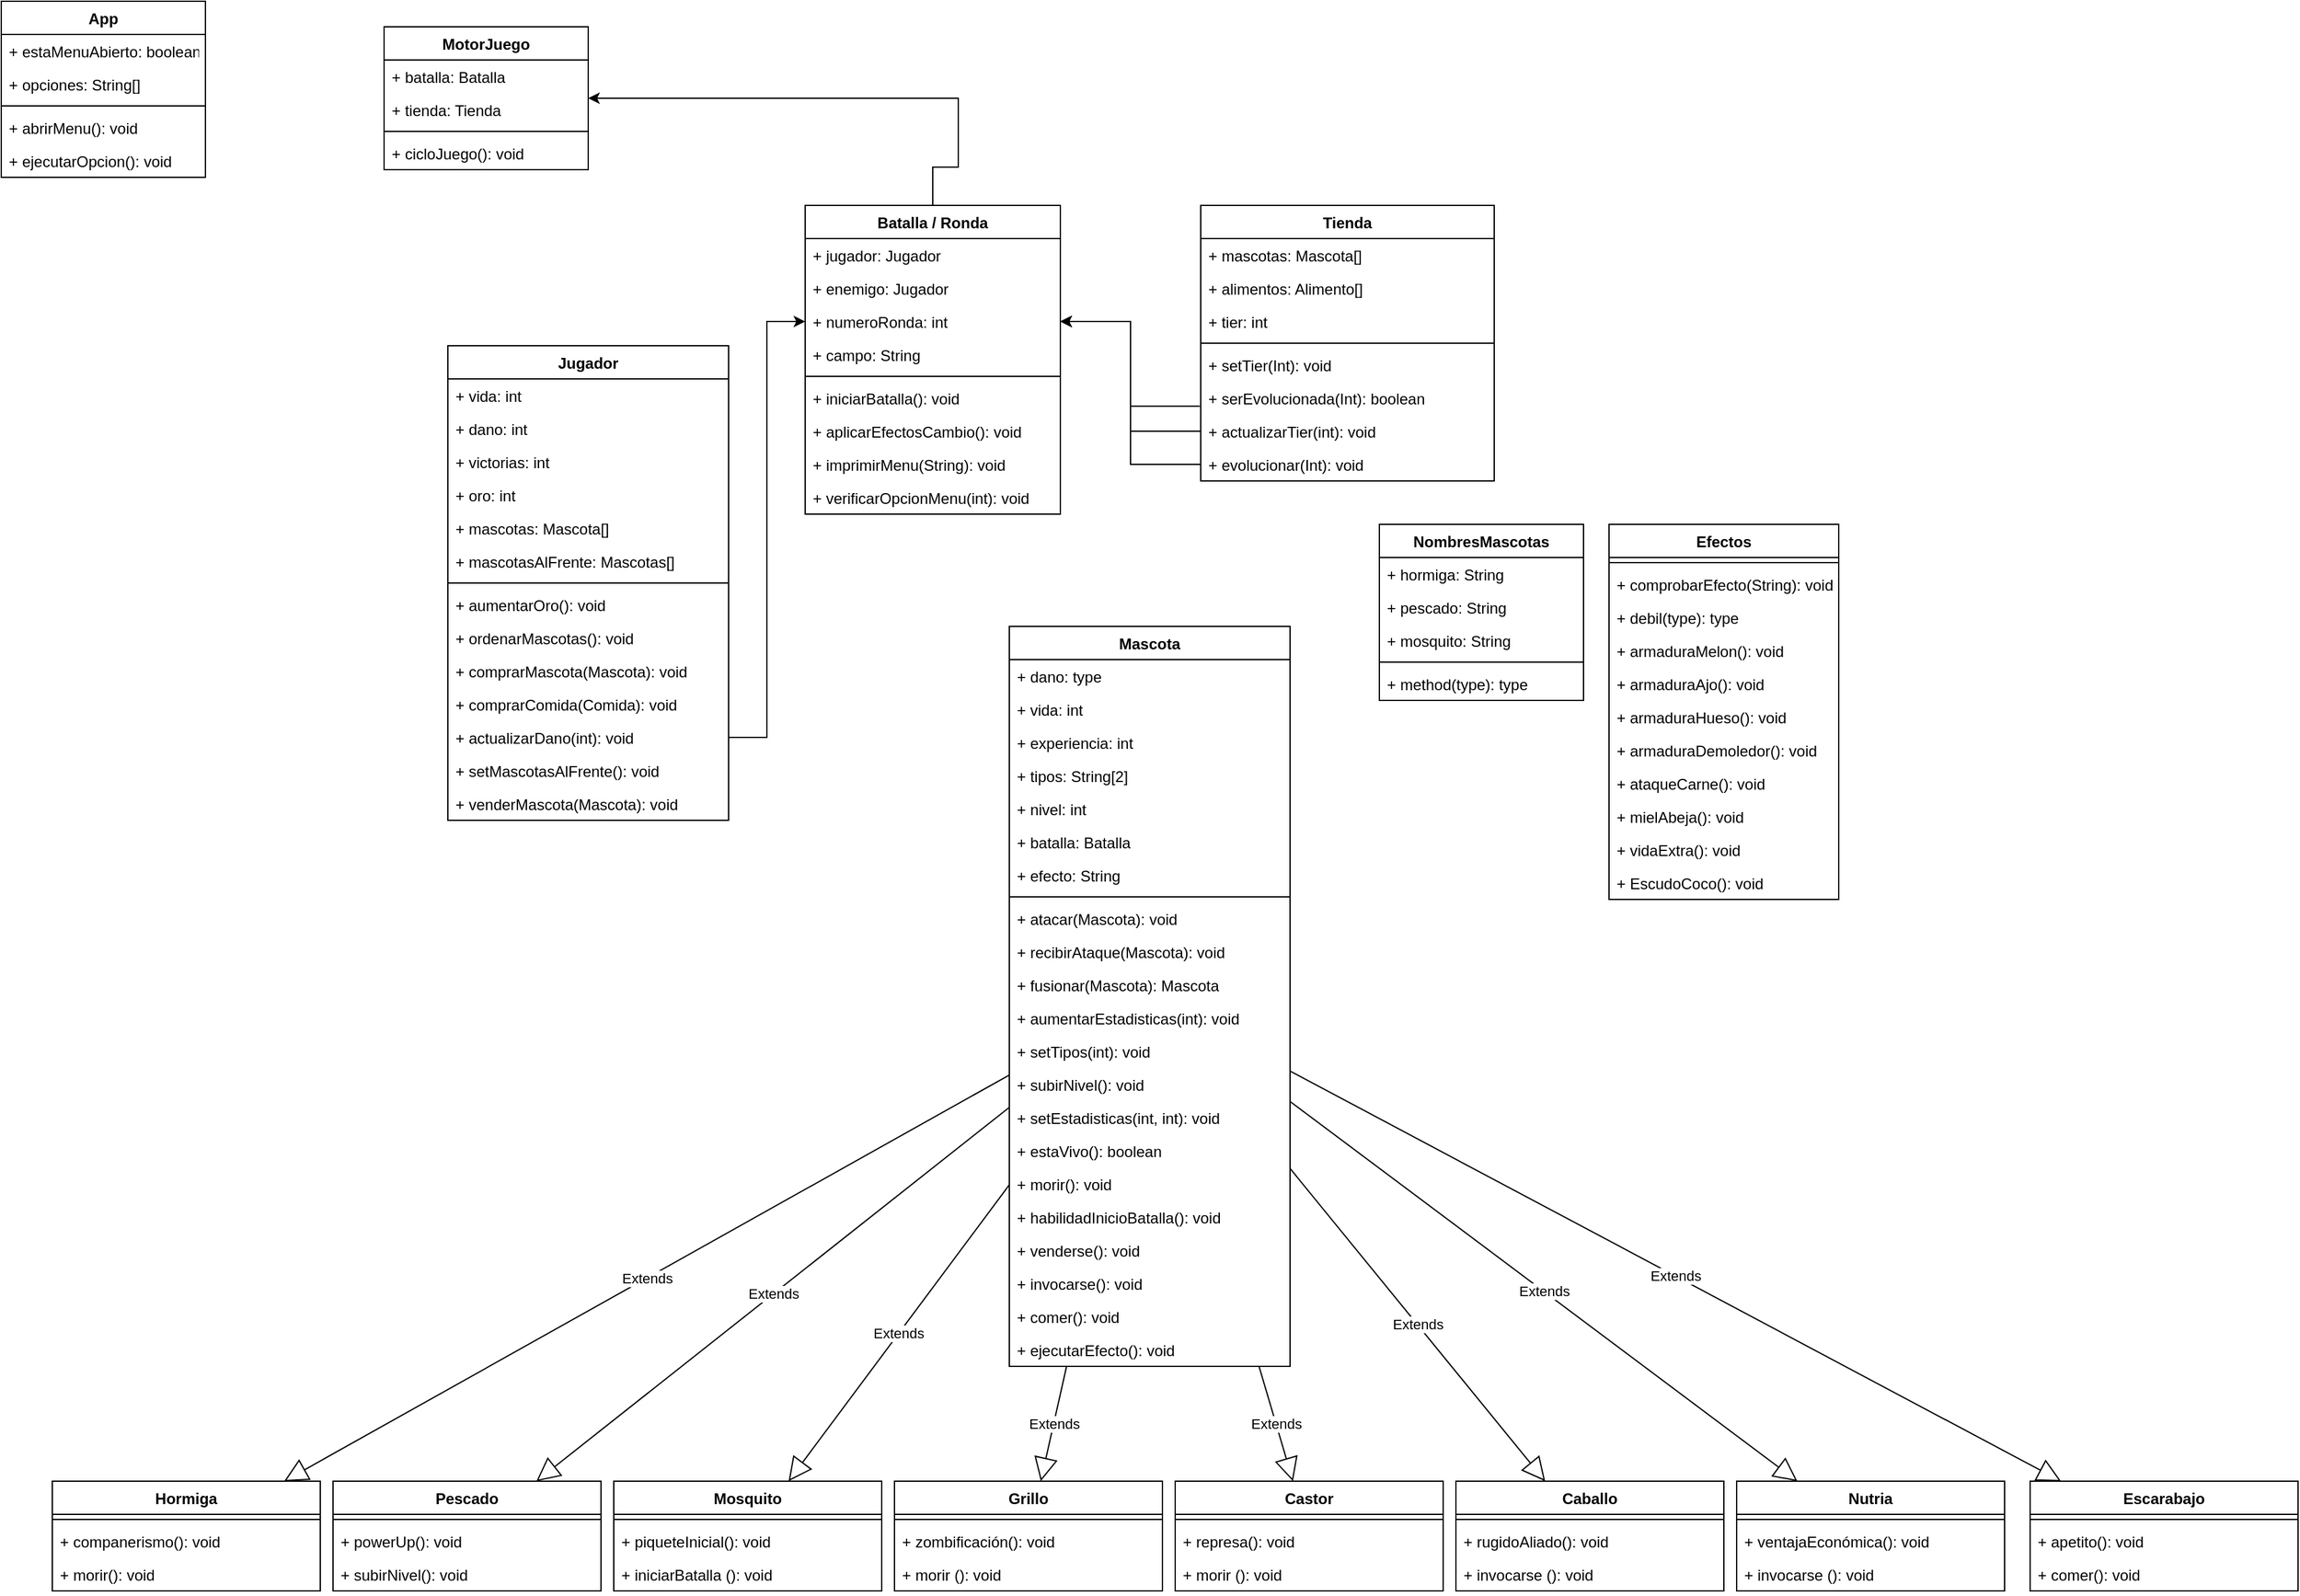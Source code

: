<mxfile version="17.1.3" type="github">
  <diagram id="C5RBs43oDa-KdzZeNtuy" name="Page-1">
    <mxGraphModel dx="3049" dy="492" grid="1" gridSize="10" guides="1" tooltips="1" connect="1" arrows="1" fold="1" page="1" pageScale="1" pageWidth="1920" pageHeight="1200" math="0" shadow="0">
      <root>
        <mxCell id="WIyWlLk6GJQsqaUBKTNV-0" />
        <mxCell id="WIyWlLk6GJQsqaUBKTNV-1" parent="WIyWlLk6GJQsqaUBKTNV-0" />
        <mxCell id="pq3uCnV7sZLoLfZmwopg-0" value="Jugador" style="swimlane;fontStyle=1;align=center;verticalAlign=top;childLayout=stackLayout;horizontal=1;startSize=26;horizontalStack=0;resizeParent=1;resizeParentMax=0;resizeLast=0;collapsible=1;marginBottom=0;" parent="WIyWlLk6GJQsqaUBKTNV-1" vertex="1">
          <mxGeometry x="90" y="280" width="220" height="372" as="geometry" />
        </mxCell>
        <mxCell id="pq3uCnV7sZLoLfZmwopg-1" value="+ vida: int" style="text;strokeColor=none;fillColor=none;align=left;verticalAlign=top;spacingLeft=4;spacingRight=4;overflow=hidden;rotatable=0;points=[[0,0.5],[1,0.5]];portConstraint=eastwest;" parent="pq3uCnV7sZLoLfZmwopg-0" vertex="1">
          <mxGeometry y="26" width="220" height="26" as="geometry" />
        </mxCell>
        <mxCell id="981YY-cXMj3Zpxj6PDpw-12" value="+ dano: int" style="text;strokeColor=none;fillColor=none;align=left;verticalAlign=top;spacingLeft=4;spacingRight=4;overflow=hidden;rotatable=0;points=[[0,0.5],[1,0.5]];portConstraint=eastwest;" parent="pq3uCnV7sZLoLfZmwopg-0" vertex="1">
          <mxGeometry y="52" width="220" height="26" as="geometry" />
        </mxCell>
        <mxCell id="981YY-cXMj3Zpxj6PDpw-22" value="+ victorias: int" style="text;strokeColor=none;fillColor=none;align=left;verticalAlign=top;spacingLeft=4;spacingRight=4;overflow=hidden;rotatable=0;points=[[0,0.5],[1,0.5]];portConstraint=eastwest;" parent="pq3uCnV7sZLoLfZmwopg-0" vertex="1">
          <mxGeometry y="78" width="220" height="26" as="geometry" />
        </mxCell>
        <mxCell id="981YY-cXMj3Zpxj6PDpw-36" value="+ oro: int" style="text;strokeColor=none;fillColor=none;align=left;verticalAlign=top;spacingLeft=4;spacingRight=4;overflow=hidden;rotatable=0;points=[[0,0.5],[1,0.5]];portConstraint=eastwest;" parent="pq3uCnV7sZLoLfZmwopg-0" vertex="1">
          <mxGeometry y="104" width="220" height="26" as="geometry" />
        </mxCell>
        <mxCell id="pq3uCnV7sZLoLfZmwopg-22" value="+ mascotas: Mascota[]" style="text;strokeColor=none;fillColor=none;align=left;verticalAlign=top;spacingLeft=4;spacingRight=4;overflow=hidden;rotatable=0;points=[[0,0.5],[1,0.5]];portConstraint=eastwest;" parent="pq3uCnV7sZLoLfZmwopg-0" vertex="1">
          <mxGeometry y="130" width="220" height="26" as="geometry" />
        </mxCell>
        <mxCell id="981YY-cXMj3Zpxj6PDpw-34" value="+ mascotasAlFrente: Mascotas[]" style="text;strokeColor=none;fillColor=none;align=left;verticalAlign=top;spacingLeft=4;spacingRight=4;overflow=hidden;rotatable=0;points=[[0,0.5],[1,0.5]];portConstraint=eastwest;" parent="pq3uCnV7sZLoLfZmwopg-0" vertex="1">
          <mxGeometry y="156" width="220" height="26" as="geometry" />
        </mxCell>
        <mxCell id="pq3uCnV7sZLoLfZmwopg-2" value="" style="line;strokeWidth=1;fillColor=none;align=left;verticalAlign=middle;spacingTop=-1;spacingLeft=3;spacingRight=3;rotatable=0;labelPosition=right;points=[];portConstraint=eastwest;" parent="pq3uCnV7sZLoLfZmwopg-0" vertex="1">
          <mxGeometry y="182" width="220" height="8" as="geometry" />
        </mxCell>
        <mxCell id="981YY-cXMj3Zpxj6PDpw-35" value="+ aumentarOro(): void" style="text;strokeColor=none;fillColor=none;align=left;verticalAlign=top;spacingLeft=4;spacingRight=4;overflow=hidden;rotatable=0;points=[[0,0.5],[1,0.5]];portConstraint=eastwest;" parent="pq3uCnV7sZLoLfZmwopg-0" vertex="1">
          <mxGeometry y="190" width="220" height="26" as="geometry" />
        </mxCell>
        <mxCell id="pq3uCnV7sZLoLfZmwopg-23" value="+ ordenarMascotas(): void" style="text;strokeColor=none;fillColor=none;align=left;verticalAlign=top;spacingLeft=4;spacingRight=4;overflow=hidden;rotatable=0;points=[[0,0.5],[1,0.5]];portConstraint=eastwest;" parent="pq3uCnV7sZLoLfZmwopg-0" vertex="1">
          <mxGeometry y="216" width="220" height="26" as="geometry" />
        </mxCell>
        <mxCell id="pq3uCnV7sZLoLfZmwopg-46" value="+ comprarMascota(Mascota): void" style="text;strokeColor=none;fillColor=none;align=left;verticalAlign=top;spacingLeft=4;spacingRight=4;overflow=hidden;rotatable=0;points=[[0,0.5],[1,0.5]];portConstraint=eastwest;" parent="pq3uCnV7sZLoLfZmwopg-0" vertex="1">
          <mxGeometry y="242" width="220" height="26" as="geometry" />
        </mxCell>
        <mxCell id="pq3uCnV7sZLoLfZmwopg-49" value="+ comprarComida(Comida): void" style="text;strokeColor=none;fillColor=none;align=left;verticalAlign=top;spacingLeft=4;spacingRight=4;overflow=hidden;rotatable=0;points=[[0,0.5],[1,0.5]];portConstraint=eastwest;" parent="pq3uCnV7sZLoLfZmwopg-0" vertex="1">
          <mxGeometry y="268" width="220" height="26" as="geometry" />
        </mxCell>
        <mxCell id="981YY-cXMj3Zpxj6PDpw-15" value="+ actualizarDano(int): void" style="text;strokeColor=none;fillColor=none;align=left;verticalAlign=top;spacingLeft=4;spacingRight=4;overflow=hidden;rotatable=0;points=[[0,0.5],[1,0.5]];portConstraint=eastwest;" parent="pq3uCnV7sZLoLfZmwopg-0" vertex="1">
          <mxGeometry y="294" width="220" height="26" as="geometry" />
        </mxCell>
        <mxCell id="981YY-cXMj3Zpxj6PDpw-23" value="+ setMascotasAlFrente(): void" style="text;strokeColor=none;fillColor=none;align=left;verticalAlign=top;spacingLeft=4;spacingRight=4;overflow=hidden;rotatable=0;points=[[0,0.5],[1,0.5]];portConstraint=eastwest;" parent="pq3uCnV7sZLoLfZmwopg-0" vertex="1">
          <mxGeometry y="320" width="220" height="26" as="geometry" />
        </mxCell>
        <mxCell id="981YY-cXMj3Zpxj6PDpw-39" value="+ venderMascota(Mascota): void" style="text;strokeColor=none;fillColor=none;align=left;verticalAlign=top;spacingLeft=4;spacingRight=4;overflow=hidden;rotatable=0;points=[[0,0.5],[1,0.5]];portConstraint=eastwest;" parent="pq3uCnV7sZLoLfZmwopg-0" vertex="1">
          <mxGeometry y="346" width="220" height="26" as="geometry" />
        </mxCell>
        <mxCell id="981YY-cXMj3Zpxj6PDpw-31" style="edgeStyle=orthogonalEdgeStyle;rounded=0;orthogonalLoop=1;jettySize=auto;html=1;exitX=0.5;exitY=0;exitDx=0;exitDy=0;" parent="WIyWlLk6GJQsqaUBKTNV-1" source="pq3uCnV7sZLoLfZmwopg-8" target="pq3uCnV7sZLoLfZmwopg-25" edge="1">
          <mxGeometry relative="1" as="geometry">
            <Array as="points">
              <mxPoint x="470" y="140" />
              <mxPoint x="490" y="140" />
            </Array>
          </mxGeometry>
        </mxCell>
        <mxCell id="pq3uCnV7sZLoLfZmwopg-8" value="Batalla / Ronda" style="swimlane;fontStyle=1;align=center;verticalAlign=top;childLayout=stackLayout;horizontal=1;startSize=26;horizontalStack=0;resizeParent=1;resizeParentMax=0;resizeLast=0;collapsible=1;marginBottom=0;" parent="WIyWlLk6GJQsqaUBKTNV-1" vertex="1">
          <mxGeometry x="370" y="170" width="200" height="242" as="geometry" />
        </mxCell>
        <mxCell id="pq3uCnV7sZLoLfZmwopg-9" value="+ jugador: Jugador" style="text;strokeColor=none;fillColor=none;align=left;verticalAlign=top;spacingLeft=4;spacingRight=4;overflow=hidden;rotatable=0;points=[[0,0.5],[1,0.5]];portConstraint=eastwest;" parent="pq3uCnV7sZLoLfZmwopg-8" vertex="1">
          <mxGeometry y="26" width="200" height="26" as="geometry" />
        </mxCell>
        <mxCell id="pq3uCnV7sZLoLfZmwopg-24" value="+ enemigo: Jugador" style="text;strokeColor=none;fillColor=none;align=left;verticalAlign=top;spacingLeft=4;spacingRight=4;overflow=hidden;rotatable=0;points=[[0,0.5],[1,0.5]];portConstraint=eastwest;" parent="pq3uCnV7sZLoLfZmwopg-8" vertex="1">
          <mxGeometry y="52" width="200" height="26" as="geometry" />
        </mxCell>
        <mxCell id="pq3uCnV7sZLoLfZmwopg-30" value="+ numeroRonda: int" style="text;strokeColor=none;fillColor=none;align=left;verticalAlign=top;spacingLeft=4;spacingRight=4;overflow=hidden;rotatable=0;points=[[0,0.5],[1,0.5]];portConstraint=eastwest;" parent="pq3uCnV7sZLoLfZmwopg-8" vertex="1">
          <mxGeometry y="78" width="200" height="26" as="geometry" />
        </mxCell>
        <mxCell id="_99zshJV7u_iukDwZc4_-1" value="+ campo: String" style="text;strokeColor=none;fillColor=none;align=left;verticalAlign=top;spacingLeft=4;spacingRight=4;overflow=hidden;rotatable=0;points=[[0,0.5],[1,0.5]];portConstraint=eastwest;" parent="pq3uCnV7sZLoLfZmwopg-8" vertex="1">
          <mxGeometry y="104" width="200" height="26" as="geometry" />
        </mxCell>
        <mxCell id="pq3uCnV7sZLoLfZmwopg-10" value="" style="line;strokeWidth=1;fillColor=none;align=left;verticalAlign=middle;spacingTop=-1;spacingLeft=3;spacingRight=3;rotatable=0;labelPosition=right;points=[];portConstraint=eastwest;" parent="pq3uCnV7sZLoLfZmwopg-8" vertex="1">
          <mxGeometry y="130" width="200" height="8" as="geometry" />
        </mxCell>
        <mxCell id="pq3uCnV7sZLoLfZmwopg-11" value="+ iniciarBatalla(): void" style="text;strokeColor=none;fillColor=none;align=left;verticalAlign=top;spacingLeft=4;spacingRight=4;overflow=hidden;rotatable=0;points=[[0,0.5],[1,0.5]];portConstraint=eastwest;" parent="pq3uCnV7sZLoLfZmwopg-8" vertex="1">
          <mxGeometry y="138" width="200" height="26" as="geometry" />
        </mxCell>
        <mxCell id="981YY-cXMj3Zpxj6PDpw-0" value="+ aplicarEfectosCambio(): void" style="text;strokeColor=none;fillColor=none;align=left;verticalAlign=top;spacingLeft=4;spacingRight=4;overflow=hidden;rotatable=0;points=[[0,0.5],[1,0.5]];portConstraint=eastwest;" parent="pq3uCnV7sZLoLfZmwopg-8" vertex="1">
          <mxGeometry y="164" width="200" height="26" as="geometry" />
        </mxCell>
        <mxCell id="_99zshJV7u_iukDwZc4_-3" value="+ imprimirMenu(String): void" style="text;strokeColor=none;fillColor=none;align=left;verticalAlign=top;spacingLeft=4;spacingRight=4;overflow=hidden;rotatable=0;points=[[0,0.5],[1,0.5]];portConstraint=eastwest;" parent="pq3uCnV7sZLoLfZmwopg-8" vertex="1">
          <mxGeometry y="190" width="200" height="26" as="geometry" />
        </mxCell>
        <mxCell id="_99zshJV7u_iukDwZc4_-11" value="+ verificarOpcionMenu(int): void" style="text;strokeColor=none;fillColor=none;align=left;verticalAlign=top;spacingLeft=4;spacingRight=4;overflow=hidden;rotatable=0;points=[[0,0.5],[1,0.5]];portConstraint=eastwest;" parent="pq3uCnV7sZLoLfZmwopg-8" vertex="1">
          <mxGeometry y="216" width="200" height="26" as="geometry" />
        </mxCell>
        <mxCell id="pq3uCnV7sZLoLfZmwopg-25" value="MotorJuego" style="swimlane;fontStyle=1;align=center;verticalAlign=top;childLayout=stackLayout;horizontal=1;startSize=26;horizontalStack=0;resizeParent=1;resizeParentMax=0;resizeLast=0;collapsible=1;marginBottom=0;" parent="WIyWlLk6GJQsqaUBKTNV-1" vertex="1">
          <mxGeometry x="40" y="30" width="160" height="112" as="geometry" />
        </mxCell>
        <mxCell id="pq3uCnV7sZLoLfZmwopg-26" value="+ batalla: Batalla" style="text;strokeColor=none;fillColor=none;align=left;verticalAlign=top;spacingLeft=4;spacingRight=4;overflow=hidden;rotatable=0;points=[[0,0.5],[1,0.5]];portConstraint=eastwest;" parent="pq3uCnV7sZLoLfZmwopg-25" vertex="1">
          <mxGeometry y="26" width="160" height="26" as="geometry" />
        </mxCell>
        <mxCell id="981YY-cXMj3Zpxj6PDpw-8" value="+ tienda: Tienda" style="text;strokeColor=none;fillColor=none;align=left;verticalAlign=top;spacingLeft=4;spacingRight=4;overflow=hidden;rotatable=0;points=[[0,0.5],[1,0.5]];portConstraint=eastwest;" parent="pq3uCnV7sZLoLfZmwopg-25" vertex="1">
          <mxGeometry y="52" width="160" height="26" as="geometry" />
        </mxCell>
        <mxCell id="pq3uCnV7sZLoLfZmwopg-27" value="" style="line;strokeWidth=1;fillColor=none;align=left;verticalAlign=middle;spacingTop=-1;spacingLeft=3;spacingRight=3;rotatable=0;labelPosition=right;points=[];portConstraint=eastwest;" parent="pq3uCnV7sZLoLfZmwopg-25" vertex="1">
          <mxGeometry y="78" width="160" height="8" as="geometry" />
        </mxCell>
        <mxCell id="pq3uCnV7sZLoLfZmwopg-28" value="+ cicloJuego(): void" style="text;strokeColor=none;fillColor=none;align=left;verticalAlign=top;spacingLeft=4;spacingRight=4;overflow=hidden;rotatable=0;points=[[0,0.5],[1,0.5]];portConstraint=eastwest;" parent="pq3uCnV7sZLoLfZmwopg-25" vertex="1">
          <mxGeometry y="86" width="160" height="26" as="geometry" />
        </mxCell>
        <mxCell id="pq3uCnV7sZLoLfZmwopg-36" value="Mascota" style="swimlane;fontStyle=1;align=center;verticalAlign=top;childLayout=stackLayout;horizontal=1;startSize=26;horizontalStack=0;resizeParent=1;resizeParentMax=0;resizeLast=0;collapsible=1;marginBottom=0;" parent="WIyWlLk6GJQsqaUBKTNV-1" vertex="1">
          <mxGeometry x="530" y="500" width="220" height="580" as="geometry" />
        </mxCell>
        <mxCell id="pq3uCnV7sZLoLfZmwopg-37" value="+ dano: type" style="text;strokeColor=none;fillColor=none;align=left;verticalAlign=top;spacingLeft=4;spacingRight=4;overflow=hidden;rotatable=0;points=[[0,0.5],[1,0.5]];portConstraint=eastwest;" parent="pq3uCnV7sZLoLfZmwopg-36" vertex="1">
          <mxGeometry y="26" width="220" height="26" as="geometry" />
        </mxCell>
        <mxCell id="981YY-cXMj3Zpxj6PDpw-40" value="+ vida: int" style="text;strokeColor=none;fillColor=none;align=left;verticalAlign=top;spacingLeft=4;spacingRight=4;overflow=hidden;rotatable=0;points=[[0,0.5],[1,0.5]];portConstraint=eastwest;" parent="pq3uCnV7sZLoLfZmwopg-36" vertex="1">
          <mxGeometry y="52" width="220" height="26" as="geometry" />
        </mxCell>
        <mxCell id="981YY-cXMj3Zpxj6PDpw-41" value="+ experiencia: int" style="text;strokeColor=none;fillColor=none;align=left;verticalAlign=top;spacingLeft=4;spacingRight=4;overflow=hidden;rotatable=0;points=[[0,0.5],[1,0.5]];portConstraint=eastwest;" parent="pq3uCnV7sZLoLfZmwopg-36" vertex="1">
          <mxGeometry y="78" width="220" height="26" as="geometry" />
        </mxCell>
        <mxCell id="981YY-cXMj3Zpxj6PDpw-44" value="+ tipos: String[2]" style="text;strokeColor=none;fillColor=none;align=left;verticalAlign=top;spacingLeft=4;spacingRight=4;overflow=hidden;rotatable=0;points=[[0,0.5],[1,0.5]];portConstraint=eastwest;" parent="pq3uCnV7sZLoLfZmwopg-36" vertex="1">
          <mxGeometry y="104" width="220" height="26" as="geometry" />
        </mxCell>
        <mxCell id="_99zshJV7u_iukDwZc4_-32" value="+ nivel: int" style="text;strokeColor=none;fillColor=none;align=left;verticalAlign=top;spacingLeft=4;spacingRight=4;overflow=hidden;rotatable=0;points=[[0,0.5],[1,0.5]];portConstraint=eastwest;" parent="pq3uCnV7sZLoLfZmwopg-36" vertex="1">
          <mxGeometry y="130" width="220" height="26" as="geometry" />
        </mxCell>
        <mxCell id="_99zshJV7u_iukDwZc4_-62" value="+ batalla: Batalla " style="text;strokeColor=none;fillColor=none;align=left;verticalAlign=top;spacingLeft=4;spacingRight=4;overflow=hidden;rotatable=0;points=[[0,0.5],[1,0.5]];portConstraint=eastwest;" parent="pq3uCnV7sZLoLfZmwopg-36" vertex="1">
          <mxGeometry y="156" width="220" height="26" as="geometry" />
        </mxCell>
        <mxCell id="rVuLdDGY3665hAWCYzbD-17" value="+ efecto: String " style="text;strokeColor=none;fillColor=none;align=left;verticalAlign=top;spacingLeft=4;spacingRight=4;overflow=hidden;rotatable=0;points=[[0,0.5],[1,0.5]];portConstraint=eastwest;" vertex="1" parent="pq3uCnV7sZLoLfZmwopg-36">
          <mxGeometry y="182" width="220" height="26" as="geometry" />
        </mxCell>
        <mxCell id="pq3uCnV7sZLoLfZmwopg-38" value="" style="line;strokeWidth=1;fillColor=none;align=left;verticalAlign=middle;spacingTop=-1;spacingLeft=3;spacingRight=3;rotatable=0;labelPosition=right;points=[];portConstraint=eastwest;" parent="pq3uCnV7sZLoLfZmwopg-36" vertex="1">
          <mxGeometry y="208" width="220" height="8" as="geometry" />
        </mxCell>
        <mxCell id="pq3uCnV7sZLoLfZmwopg-39" value="+ atacar(Mascota): void" style="text;strokeColor=none;fillColor=none;align=left;verticalAlign=top;spacingLeft=4;spacingRight=4;overflow=hidden;rotatable=0;points=[[0,0.5],[1,0.5]];portConstraint=eastwest;" parent="pq3uCnV7sZLoLfZmwopg-36" vertex="1">
          <mxGeometry y="216" width="220" height="26" as="geometry" />
        </mxCell>
        <mxCell id="pq3uCnV7sZLoLfZmwopg-44" value="+ recibirAtaque(Mascota): void" style="text;strokeColor=none;fillColor=none;align=left;verticalAlign=top;spacingLeft=4;spacingRight=4;overflow=hidden;rotatable=0;points=[[0,0.5],[1,0.5]];portConstraint=eastwest;" parent="pq3uCnV7sZLoLfZmwopg-36" vertex="1">
          <mxGeometry y="242" width="220" height="26" as="geometry" />
        </mxCell>
        <mxCell id="pq3uCnV7sZLoLfZmwopg-55" value="+ fusionar(Mascota): Mascota" style="text;strokeColor=none;fillColor=none;align=left;verticalAlign=top;spacingLeft=4;spacingRight=4;overflow=hidden;rotatable=0;points=[[0,0.5],[1,0.5]];portConstraint=eastwest;" parent="pq3uCnV7sZLoLfZmwopg-36" vertex="1">
          <mxGeometry y="268" width="220" height="26" as="geometry" />
        </mxCell>
        <mxCell id="981YY-cXMj3Zpxj6PDpw-46" value="+ aumentarEstadisticas(int): void" style="text;strokeColor=none;fillColor=none;align=left;verticalAlign=top;spacingLeft=4;spacingRight=4;overflow=hidden;rotatable=0;points=[[0,0.5],[1,0.5]];portConstraint=eastwest;" parent="pq3uCnV7sZLoLfZmwopg-36" vertex="1">
          <mxGeometry y="294" width="220" height="26" as="geometry" />
        </mxCell>
        <mxCell id="_99zshJV7u_iukDwZc4_-9" value="+ setTipos(int): void" style="text;strokeColor=none;fillColor=none;align=left;verticalAlign=top;spacingLeft=4;spacingRight=4;overflow=hidden;rotatable=0;points=[[0,0.5],[1,0.5]];portConstraint=eastwest;" parent="pq3uCnV7sZLoLfZmwopg-36" vertex="1">
          <mxGeometry y="320" width="220" height="26" as="geometry" />
        </mxCell>
        <mxCell id="_99zshJV7u_iukDwZc4_-33" value="+ subirNivel(): void" style="text;strokeColor=none;fillColor=none;align=left;verticalAlign=top;spacingLeft=4;spacingRight=4;overflow=hidden;rotatable=0;points=[[0,0.5],[1,0.5]];portConstraint=eastwest;" parent="pq3uCnV7sZLoLfZmwopg-36" vertex="1">
          <mxGeometry y="346" width="220" height="26" as="geometry" />
        </mxCell>
        <mxCell id="_99zshJV7u_iukDwZc4_-14" value="+ setEstadisticas(int, int): void" style="text;strokeColor=none;fillColor=none;align=left;verticalAlign=top;spacingLeft=4;spacingRight=4;overflow=hidden;rotatable=0;points=[[0,0.5],[1,0.5]];portConstraint=eastwest;" parent="pq3uCnV7sZLoLfZmwopg-36" vertex="1">
          <mxGeometry y="372" width="220" height="26" as="geometry" />
        </mxCell>
        <mxCell id="_99zshJV7u_iukDwZc4_-15" value="+ estaVivo(): boolean" style="text;strokeColor=none;fillColor=none;align=left;verticalAlign=top;spacingLeft=4;spacingRight=4;overflow=hidden;rotatable=0;points=[[0,0.5],[1,0.5]];portConstraint=eastwest;" parent="pq3uCnV7sZLoLfZmwopg-36" vertex="1">
          <mxGeometry y="398" width="220" height="26" as="geometry" />
        </mxCell>
        <mxCell id="_99zshJV7u_iukDwZc4_-53" value="+ morir(): void" style="text;strokeColor=none;fillColor=none;align=left;verticalAlign=top;spacingLeft=4;spacingRight=4;overflow=hidden;rotatable=0;points=[[0,0.5],[1,0.5]];portConstraint=eastwest;" parent="pq3uCnV7sZLoLfZmwopg-36" vertex="1">
          <mxGeometry y="424" width="220" height="26" as="geometry" />
        </mxCell>
        <mxCell id="_99zshJV7u_iukDwZc4_-55" value="+ habilidadInicioBatalla(): void" style="text;strokeColor=none;fillColor=none;align=left;verticalAlign=top;spacingLeft=4;spacingRight=4;overflow=hidden;rotatable=0;points=[[0,0.5],[1,0.5]];portConstraint=eastwest;" parent="pq3uCnV7sZLoLfZmwopg-36" vertex="1">
          <mxGeometry y="450" width="220" height="26" as="geometry" />
        </mxCell>
        <mxCell id="_99zshJV7u_iukDwZc4_-56" value="+ venderse(): void" style="text;strokeColor=none;fillColor=none;align=left;verticalAlign=top;spacingLeft=4;spacingRight=4;overflow=hidden;rotatable=0;points=[[0,0.5],[1,0.5]];portConstraint=eastwest;" parent="pq3uCnV7sZLoLfZmwopg-36" vertex="1">
          <mxGeometry y="476" width="220" height="26" as="geometry" />
        </mxCell>
        <mxCell id="rVuLdDGY3665hAWCYzbD-5" value="+ invocarse(): void" style="text;strokeColor=none;fillColor=none;align=left;verticalAlign=top;spacingLeft=4;spacingRight=4;overflow=hidden;rotatable=0;points=[[0,0.5],[1,0.5]];portConstraint=eastwest;" vertex="1" parent="pq3uCnV7sZLoLfZmwopg-36">
          <mxGeometry y="502" width="220" height="26" as="geometry" />
        </mxCell>
        <mxCell id="rVuLdDGY3665hAWCYzbD-16" value="+ comer(): void" style="text;strokeColor=none;fillColor=none;align=left;verticalAlign=top;spacingLeft=4;spacingRight=4;overflow=hidden;rotatable=0;points=[[0,0.5],[1,0.5]];portConstraint=eastwest;" vertex="1" parent="pq3uCnV7sZLoLfZmwopg-36">
          <mxGeometry y="528" width="220" height="26" as="geometry" />
        </mxCell>
        <mxCell id="rVuLdDGY3665hAWCYzbD-33" value="+ ejecutarEfecto(): void" style="text;strokeColor=none;fillColor=none;align=left;verticalAlign=top;spacingLeft=4;spacingRight=4;overflow=hidden;rotatable=0;points=[[0,0.5],[1,0.5]];portConstraint=eastwest;" vertex="1" parent="pq3uCnV7sZLoLfZmwopg-36">
          <mxGeometry y="554" width="220" height="26" as="geometry" />
        </mxCell>
        <mxCell id="pq3uCnV7sZLoLfZmwopg-40" value="Tienda" style="swimlane;fontStyle=1;align=center;verticalAlign=top;childLayout=stackLayout;horizontal=1;startSize=26;horizontalStack=0;resizeParent=1;resizeParentMax=0;resizeLast=0;collapsible=1;marginBottom=0;" parent="WIyWlLk6GJQsqaUBKTNV-1" vertex="1">
          <mxGeometry x="680" y="170" width="230" height="216" as="geometry" />
        </mxCell>
        <mxCell id="pq3uCnV7sZLoLfZmwopg-41" value="+ mascotas: Mascota[]" style="text;strokeColor=none;fillColor=none;align=left;verticalAlign=top;spacingLeft=4;spacingRight=4;overflow=hidden;rotatable=0;points=[[0,0.5],[1,0.5]];portConstraint=eastwest;" parent="pq3uCnV7sZLoLfZmwopg-40" vertex="1">
          <mxGeometry y="26" width="230" height="26" as="geometry" />
        </mxCell>
        <mxCell id="981YY-cXMj3Zpxj6PDpw-19" value="+ alimentos: Alimento[]" style="text;strokeColor=none;fillColor=none;align=left;verticalAlign=top;spacingLeft=4;spacingRight=4;overflow=hidden;rotatable=0;points=[[0,0.5],[1,0.5]];portConstraint=eastwest;" parent="pq3uCnV7sZLoLfZmwopg-40" vertex="1">
          <mxGeometry y="52" width="230" height="26" as="geometry" />
        </mxCell>
        <mxCell id="981YY-cXMj3Zpxj6PDpw-2" value="+ tier: int" style="text;strokeColor=none;fillColor=none;align=left;verticalAlign=top;spacingLeft=4;spacingRight=4;overflow=hidden;rotatable=0;points=[[0,0.5],[1,0.5]];portConstraint=eastwest;" parent="pq3uCnV7sZLoLfZmwopg-40" vertex="1">
          <mxGeometry y="78" width="230" height="26" as="geometry" />
        </mxCell>
        <mxCell id="pq3uCnV7sZLoLfZmwopg-42" value="" style="line;strokeWidth=1;fillColor=none;align=left;verticalAlign=middle;spacingTop=-1;spacingLeft=3;spacingRight=3;rotatable=0;labelPosition=right;points=[];portConstraint=eastwest;" parent="pq3uCnV7sZLoLfZmwopg-40" vertex="1">
          <mxGeometry y="104" width="230" height="8" as="geometry" />
        </mxCell>
        <mxCell id="pq3uCnV7sZLoLfZmwopg-43" value="+ setTier(Int): void" style="text;strokeColor=none;fillColor=none;align=left;verticalAlign=top;spacingLeft=4;spacingRight=4;overflow=hidden;rotatable=0;points=[[0,0.5],[1,0.5]];portConstraint=eastwest;" parent="pq3uCnV7sZLoLfZmwopg-40" vertex="1">
          <mxGeometry y="112" width="230" height="26" as="geometry" />
        </mxCell>
        <mxCell id="981YY-cXMj3Zpxj6PDpw-17" value="+ serEvolucionada(Int): boolean" style="text;strokeColor=none;fillColor=none;align=left;verticalAlign=top;spacingLeft=4;spacingRight=4;overflow=hidden;rotatable=0;points=[[0,0.5],[1,0.5]];portConstraint=eastwest;" parent="pq3uCnV7sZLoLfZmwopg-40" vertex="1">
          <mxGeometry y="138" width="230" height="26" as="geometry" />
        </mxCell>
        <mxCell id="981YY-cXMj3Zpxj6PDpw-13" value="+ actualizarTier(int): void" style="text;strokeColor=none;fillColor=none;align=left;verticalAlign=top;spacingLeft=4;spacingRight=4;overflow=hidden;rotatable=0;points=[[0,0.5],[1,0.5]];portConstraint=eastwest;" parent="pq3uCnV7sZLoLfZmwopg-40" vertex="1">
          <mxGeometry y="164" width="230" height="26" as="geometry" />
        </mxCell>
        <mxCell id="981YY-cXMj3Zpxj6PDpw-18" value="+ evolucionar(Int): void" style="text;strokeColor=none;fillColor=none;align=left;verticalAlign=top;spacingLeft=4;spacingRight=4;overflow=hidden;rotatable=0;points=[[0,0.5],[1,0.5]];portConstraint=eastwest;" parent="pq3uCnV7sZLoLfZmwopg-40" vertex="1">
          <mxGeometry y="190" width="230" height="26" as="geometry" />
        </mxCell>
        <mxCell id="pq3uCnV7sZLoLfZmwopg-50" value="App" style="swimlane;fontStyle=1;align=center;verticalAlign=top;childLayout=stackLayout;horizontal=1;startSize=26;horizontalStack=0;resizeParent=1;resizeParentMax=0;resizeLast=0;collapsible=1;marginBottom=0;" parent="WIyWlLk6GJQsqaUBKTNV-1" vertex="1">
          <mxGeometry x="-260" y="10" width="160" height="138" as="geometry" />
        </mxCell>
        <mxCell id="pq3uCnV7sZLoLfZmwopg-51" value="+ estaMenuAbierto: boolean" style="text;strokeColor=none;fillColor=none;align=left;verticalAlign=top;spacingLeft=4;spacingRight=4;overflow=hidden;rotatable=0;points=[[0,0.5],[1,0.5]];portConstraint=eastwest;" parent="pq3uCnV7sZLoLfZmwopg-50" vertex="1">
          <mxGeometry y="26" width="160" height="26" as="geometry" />
        </mxCell>
        <mxCell id="rVuLdDGY3665hAWCYzbD-35" value="+ opciones: String[]" style="text;strokeColor=none;fillColor=none;align=left;verticalAlign=top;spacingLeft=4;spacingRight=4;overflow=hidden;rotatable=0;points=[[0,0.5],[1,0.5]];portConstraint=eastwest;" vertex="1" parent="pq3uCnV7sZLoLfZmwopg-50">
          <mxGeometry y="52" width="160" height="26" as="geometry" />
        </mxCell>
        <mxCell id="pq3uCnV7sZLoLfZmwopg-52" value="" style="line;strokeWidth=1;fillColor=none;align=left;verticalAlign=middle;spacingTop=-1;spacingLeft=3;spacingRight=3;rotatable=0;labelPosition=right;points=[];portConstraint=eastwest;" parent="pq3uCnV7sZLoLfZmwopg-50" vertex="1">
          <mxGeometry y="78" width="160" height="8" as="geometry" />
        </mxCell>
        <mxCell id="pq3uCnV7sZLoLfZmwopg-53" value="+ abrirMenu(): void" style="text;strokeColor=none;fillColor=none;align=left;verticalAlign=top;spacingLeft=4;spacingRight=4;overflow=hidden;rotatable=0;points=[[0,0.5],[1,0.5]];portConstraint=eastwest;" parent="pq3uCnV7sZLoLfZmwopg-50" vertex="1">
          <mxGeometry y="86" width="160" height="26" as="geometry" />
        </mxCell>
        <mxCell id="rVuLdDGY3665hAWCYzbD-36" value="+ ejecutarOpcion(): void" style="text;strokeColor=none;fillColor=none;align=left;verticalAlign=top;spacingLeft=4;spacingRight=4;overflow=hidden;rotatable=0;points=[[0,0.5],[1,0.5]];portConstraint=eastwest;" vertex="1" parent="pq3uCnV7sZLoLfZmwopg-50">
          <mxGeometry y="112" width="160" height="26" as="geometry" />
        </mxCell>
        <mxCell id="981YY-cXMj3Zpxj6PDpw-14" style="edgeStyle=orthogonalEdgeStyle;rounded=0;orthogonalLoop=1;jettySize=auto;html=1;" parent="WIyWlLk6GJQsqaUBKTNV-1" source="981YY-cXMj3Zpxj6PDpw-13" target="pq3uCnV7sZLoLfZmwopg-30" edge="1">
          <mxGeometry relative="1" as="geometry" />
        </mxCell>
        <mxCell id="981YY-cXMj3Zpxj6PDpw-16" style="edgeStyle=orthogonalEdgeStyle;rounded=0;orthogonalLoop=1;jettySize=auto;html=1;exitX=1;exitY=0.5;exitDx=0;exitDy=0;" parent="WIyWlLk6GJQsqaUBKTNV-1" source="981YY-cXMj3Zpxj6PDpw-15" target="pq3uCnV7sZLoLfZmwopg-30" edge="1">
          <mxGeometry relative="1" as="geometry" />
        </mxCell>
        <mxCell id="981YY-cXMj3Zpxj6PDpw-24" style="edgeStyle=orthogonalEdgeStyle;rounded=0;orthogonalLoop=1;jettySize=auto;html=1;exitX=-0.003;exitY=0.746;exitDx=0;exitDy=0;entryX=1;entryY=0.5;entryDx=0;entryDy=0;exitPerimeter=0;" parent="WIyWlLk6GJQsqaUBKTNV-1" source="981YY-cXMj3Zpxj6PDpw-17" target="pq3uCnV7sZLoLfZmwopg-30" edge="1">
          <mxGeometry relative="1" as="geometry" />
        </mxCell>
        <mxCell id="981YY-cXMj3Zpxj6PDpw-25" style="edgeStyle=orthogonalEdgeStyle;rounded=0;orthogonalLoop=1;jettySize=auto;html=1;exitX=0;exitY=0.5;exitDx=0;exitDy=0;" parent="WIyWlLk6GJQsqaUBKTNV-1" source="981YY-cXMj3Zpxj6PDpw-18" target="pq3uCnV7sZLoLfZmwopg-30" edge="1">
          <mxGeometry relative="1" as="geometry">
            <mxPoint x="750" y="570" as="targetPoint" />
          </mxGeometry>
        </mxCell>
        <mxCell id="_99zshJV7u_iukDwZc4_-4" value="Hormiga" style="swimlane;fontStyle=1;align=center;verticalAlign=top;childLayout=stackLayout;horizontal=1;startSize=26;horizontalStack=0;resizeParent=1;resizeParentMax=0;resizeLast=0;collapsible=1;marginBottom=0;" parent="WIyWlLk6GJQsqaUBKTNV-1" vertex="1">
          <mxGeometry x="-220" y="1170" width="210" height="86" as="geometry" />
        </mxCell>
        <mxCell id="_99zshJV7u_iukDwZc4_-6" value="" style="line;strokeWidth=1;fillColor=none;align=left;verticalAlign=middle;spacingTop=-1;spacingLeft=3;spacingRight=3;rotatable=0;labelPosition=right;points=[];portConstraint=eastwest;" parent="_99zshJV7u_iukDwZc4_-4" vertex="1">
          <mxGeometry y="26" width="210" height="8" as="geometry" />
        </mxCell>
        <mxCell id="_99zshJV7u_iukDwZc4_-7" value="+ companerismo(): void" style="text;strokeColor=none;fillColor=none;align=left;verticalAlign=top;spacingLeft=4;spacingRight=4;overflow=hidden;rotatable=0;points=[[0,0.5],[1,0.5]];portConstraint=eastwest;" parent="_99zshJV7u_iukDwZc4_-4" vertex="1">
          <mxGeometry y="34" width="210" height="26" as="geometry" />
        </mxCell>
        <mxCell id="_99zshJV7u_iukDwZc4_-21" value="+ morir(): void" style="text;strokeColor=none;fillColor=none;align=left;verticalAlign=top;spacingLeft=4;spacingRight=4;overflow=hidden;rotatable=0;points=[[0,0.5],[1,0.5]];portConstraint=eastwest;" parent="_99zshJV7u_iukDwZc4_-4" vertex="1">
          <mxGeometry y="60" width="210" height="26" as="geometry" />
        </mxCell>
        <mxCell id="_99zshJV7u_iukDwZc4_-8" value="Extends" style="endArrow=block;endSize=16;endFill=0;html=1;rounded=0;" parent="WIyWlLk6GJQsqaUBKTNV-1" source="pq3uCnV7sZLoLfZmwopg-36" target="_99zshJV7u_iukDwZc4_-4" edge="1">
          <mxGeometry width="160" relative="1" as="geometry">
            <mxPoint x="660" y="780" as="sourcePoint" />
            <mxPoint x="820" y="780" as="targetPoint" />
          </mxGeometry>
        </mxCell>
        <mxCell id="_99zshJV7u_iukDwZc4_-16" value="NombresMascotas" style="swimlane;fontStyle=1;align=center;verticalAlign=top;childLayout=stackLayout;horizontal=1;startSize=26;horizontalStack=0;resizeParent=1;resizeParentMax=0;resizeLast=0;collapsible=1;marginBottom=0;" parent="WIyWlLk6GJQsqaUBKTNV-1" vertex="1">
          <mxGeometry x="820" y="420" width="160" height="138" as="geometry" />
        </mxCell>
        <mxCell id="_99zshJV7u_iukDwZc4_-17" value="+ hormiga: String" style="text;strokeColor=none;fillColor=none;align=left;verticalAlign=top;spacingLeft=4;spacingRight=4;overflow=hidden;rotatable=0;points=[[0,0.5],[1,0.5]];portConstraint=eastwest;" parent="_99zshJV7u_iukDwZc4_-16" vertex="1">
          <mxGeometry y="26" width="160" height="26" as="geometry" />
        </mxCell>
        <mxCell id="_99zshJV7u_iukDwZc4_-50" value="+ pescado: String" style="text;strokeColor=none;fillColor=none;align=left;verticalAlign=top;spacingLeft=4;spacingRight=4;overflow=hidden;rotatable=0;points=[[0,0.5],[1,0.5]];portConstraint=eastwest;" parent="_99zshJV7u_iukDwZc4_-16" vertex="1">
          <mxGeometry y="52" width="160" height="26" as="geometry" />
        </mxCell>
        <mxCell id="_99zshJV7u_iukDwZc4_-51" value="+ mosquito: String" style="text;strokeColor=none;fillColor=none;align=left;verticalAlign=top;spacingLeft=4;spacingRight=4;overflow=hidden;rotatable=0;points=[[0,0.5],[1,0.5]];portConstraint=eastwest;" parent="_99zshJV7u_iukDwZc4_-16" vertex="1">
          <mxGeometry y="78" width="160" height="26" as="geometry" />
        </mxCell>
        <mxCell id="_99zshJV7u_iukDwZc4_-18" value="" style="line;strokeWidth=1;fillColor=none;align=left;verticalAlign=middle;spacingTop=-1;spacingLeft=3;spacingRight=3;rotatable=0;labelPosition=right;points=[];portConstraint=eastwest;" parent="_99zshJV7u_iukDwZc4_-16" vertex="1">
          <mxGeometry y="104" width="160" height="8" as="geometry" />
        </mxCell>
        <mxCell id="_99zshJV7u_iukDwZc4_-19" value="+ method(type): type" style="text;strokeColor=none;fillColor=none;align=left;verticalAlign=top;spacingLeft=4;spacingRight=4;overflow=hidden;rotatable=0;points=[[0,0.5],[1,0.5]];portConstraint=eastwest;" parent="_99zshJV7u_iukDwZc4_-16" vertex="1">
          <mxGeometry y="112" width="160" height="26" as="geometry" />
        </mxCell>
        <mxCell id="_99zshJV7u_iukDwZc4_-27" value="Pescado" style="swimlane;fontStyle=1;align=center;verticalAlign=top;childLayout=stackLayout;horizontal=1;startSize=26;horizontalStack=0;resizeParent=1;resizeParentMax=0;resizeLast=0;collapsible=1;marginBottom=0;" parent="WIyWlLk6GJQsqaUBKTNV-1" vertex="1">
          <mxGeometry y="1170" width="210" height="86" as="geometry" />
        </mxCell>
        <mxCell id="_99zshJV7u_iukDwZc4_-28" value="" style="line;strokeWidth=1;fillColor=none;align=left;verticalAlign=middle;spacingTop=-1;spacingLeft=3;spacingRight=3;rotatable=0;labelPosition=right;points=[];portConstraint=eastwest;" parent="_99zshJV7u_iukDwZc4_-27" vertex="1">
          <mxGeometry y="26" width="210" height="8" as="geometry" />
        </mxCell>
        <mxCell id="_99zshJV7u_iukDwZc4_-29" value="+ powerUp(): void" style="text;strokeColor=none;fillColor=none;align=left;verticalAlign=top;spacingLeft=4;spacingRight=4;overflow=hidden;rotatable=0;points=[[0,0.5],[1,0.5]];portConstraint=eastwest;" parent="_99zshJV7u_iukDwZc4_-27" vertex="1">
          <mxGeometry y="34" width="210" height="26" as="geometry" />
        </mxCell>
        <mxCell id="_99zshJV7u_iukDwZc4_-30" value="+ subirNivel(): void" style="text;strokeColor=none;fillColor=none;align=left;verticalAlign=top;spacingLeft=4;spacingRight=4;overflow=hidden;rotatable=0;points=[[0,0.5],[1,0.5]];portConstraint=eastwest;" parent="_99zshJV7u_iukDwZc4_-27" vertex="1">
          <mxGeometry y="60" width="210" height="26" as="geometry" />
        </mxCell>
        <mxCell id="_99zshJV7u_iukDwZc4_-31" value="Extends" style="endArrow=block;endSize=16;endFill=0;html=1;rounded=0;" parent="WIyWlLk6GJQsqaUBKTNV-1" source="pq3uCnV7sZLoLfZmwopg-36" target="_99zshJV7u_iukDwZc4_-27" edge="1">
          <mxGeometry width="160" relative="1" as="geometry">
            <mxPoint x="760" y="869.131" as="sourcePoint" />
            <mxPoint x="830" y="900" as="targetPoint" />
          </mxGeometry>
        </mxCell>
        <mxCell id="_99zshJV7u_iukDwZc4_-34" value="Mosquito" style="swimlane;fontStyle=1;align=center;verticalAlign=top;childLayout=stackLayout;horizontal=1;startSize=26;horizontalStack=0;resizeParent=1;resizeParentMax=0;resizeLast=0;collapsible=1;marginBottom=0;" parent="WIyWlLk6GJQsqaUBKTNV-1" vertex="1">
          <mxGeometry x="220" y="1170" width="210" height="86" as="geometry" />
        </mxCell>
        <mxCell id="_99zshJV7u_iukDwZc4_-35" value="" style="line;strokeWidth=1;fillColor=none;align=left;verticalAlign=middle;spacingTop=-1;spacingLeft=3;spacingRight=3;rotatable=0;labelPosition=right;points=[];portConstraint=eastwest;" parent="_99zshJV7u_iukDwZc4_-34" vertex="1">
          <mxGeometry y="26" width="210" height="8" as="geometry" />
        </mxCell>
        <mxCell id="_99zshJV7u_iukDwZc4_-36" value="+ piqueteInicial(): void" style="text;strokeColor=none;fillColor=none;align=left;verticalAlign=top;spacingLeft=4;spacingRight=4;overflow=hidden;rotatable=0;points=[[0,0.5],[1,0.5]];portConstraint=eastwest;" parent="_99zshJV7u_iukDwZc4_-34" vertex="1">
          <mxGeometry y="34" width="210" height="26" as="geometry" />
        </mxCell>
        <mxCell id="_99zshJV7u_iukDwZc4_-37" value="+ iniciarBatalla (): void" style="text;strokeColor=none;fillColor=none;align=left;verticalAlign=top;spacingLeft=4;spacingRight=4;overflow=hidden;rotatable=0;points=[[0,0.5],[1,0.5]];portConstraint=eastwest;" parent="_99zshJV7u_iukDwZc4_-34" vertex="1">
          <mxGeometry y="60" width="210" height="26" as="geometry" />
        </mxCell>
        <mxCell id="_99zshJV7u_iukDwZc4_-38" value="Extends" style="endArrow=block;endSize=16;endFill=0;html=1;rounded=0;" parent="WIyWlLk6GJQsqaUBKTNV-1" source="pq3uCnV7sZLoLfZmwopg-36" target="_99zshJV7u_iukDwZc4_-34" edge="1">
          <mxGeometry width="160" relative="1" as="geometry">
            <mxPoint x="750" y="939.857" as="sourcePoint" />
            <mxPoint x="830" y="1030" as="targetPoint" />
          </mxGeometry>
        </mxCell>
        <mxCell id="_99zshJV7u_iukDwZc4_-43" value="Extends" style="endArrow=block;endSize=16;endFill=0;html=1;rounded=0;" parent="WIyWlLk6GJQsqaUBKTNV-1" source="pq3uCnV7sZLoLfZmwopg-36" target="_99zshJV7u_iukDwZc4_-44" edge="1">
          <mxGeometry width="160" relative="1" as="geometry">
            <mxPoint x="740" y="965.254" as="sourcePoint" />
            <mxPoint x="820" y="1140" as="targetPoint" />
          </mxGeometry>
        </mxCell>
        <mxCell id="_99zshJV7u_iukDwZc4_-44" value="Grillo" style="swimlane;fontStyle=1;align=center;verticalAlign=top;childLayout=stackLayout;horizontal=1;startSize=26;horizontalStack=0;resizeParent=1;resizeParentMax=0;resizeLast=0;collapsible=1;marginBottom=0;" parent="WIyWlLk6GJQsqaUBKTNV-1" vertex="1">
          <mxGeometry x="440" y="1170" width="210" height="86" as="geometry" />
        </mxCell>
        <mxCell id="_99zshJV7u_iukDwZc4_-45" value="" style="line;strokeWidth=1;fillColor=none;align=left;verticalAlign=middle;spacingTop=-1;spacingLeft=3;spacingRight=3;rotatable=0;labelPosition=right;points=[];portConstraint=eastwest;" parent="_99zshJV7u_iukDwZc4_-44" vertex="1">
          <mxGeometry y="26" width="210" height="8" as="geometry" />
        </mxCell>
        <mxCell id="_99zshJV7u_iukDwZc4_-46" value="+ zombificación(): void" style="text;strokeColor=none;fillColor=none;align=left;verticalAlign=top;spacingLeft=4;spacingRight=4;overflow=hidden;rotatable=0;points=[[0,0.5],[1,0.5]];portConstraint=eastwest;" parent="_99zshJV7u_iukDwZc4_-44" vertex="1">
          <mxGeometry y="34" width="210" height="26" as="geometry" />
        </mxCell>
        <mxCell id="_99zshJV7u_iukDwZc4_-47" value="+ morir (): void" style="text;strokeColor=none;fillColor=none;align=left;verticalAlign=top;spacingLeft=4;spacingRight=4;overflow=hidden;rotatable=0;points=[[0,0.5],[1,0.5]];portConstraint=eastwest;" parent="_99zshJV7u_iukDwZc4_-44" vertex="1">
          <mxGeometry y="60" width="210" height="26" as="geometry" />
        </mxCell>
        <mxCell id="_99zshJV7u_iukDwZc4_-57" value="Castor" style="swimlane;fontStyle=1;align=center;verticalAlign=top;childLayout=stackLayout;horizontal=1;startSize=26;horizontalStack=0;resizeParent=1;resizeParentMax=0;resizeLast=0;collapsible=1;marginBottom=0;" parent="WIyWlLk6GJQsqaUBKTNV-1" vertex="1">
          <mxGeometry x="660" y="1170" width="210" height="86" as="geometry" />
        </mxCell>
        <mxCell id="_99zshJV7u_iukDwZc4_-58" value="" style="line;strokeWidth=1;fillColor=none;align=left;verticalAlign=middle;spacingTop=-1;spacingLeft=3;spacingRight=3;rotatable=0;labelPosition=right;points=[];portConstraint=eastwest;" parent="_99zshJV7u_iukDwZc4_-57" vertex="1">
          <mxGeometry y="26" width="210" height="8" as="geometry" />
        </mxCell>
        <mxCell id="_99zshJV7u_iukDwZc4_-59" value="+ represa(): void" style="text;strokeColor=none;fillColor=none;align=left;verticalAlign=top;spacingLeft=4;spacingRight=4;overflow=hidden;rotatable=0;points=[[0,0.5],[1,0.5]];portConstraint=eastwest;" parent="_99zshJV7u_iukDwZc4_-57" vertex="1">
          <mxGeometry y="34" width="210" height="26" as="geometry" />
        </mxCell>
        <mxCell id="_99zshJV7u_iukDwZc4_-60" value="+ morir (): void" style="text;strokeColor=none;fillColor=none;align=left;verticalAlign=top;spacingLeft=4;spacingRight=4;overflow=hidden;rotatable=0;points=[[0,0.5],[1,0.5]];portConstraint=eastwest;" parent="_99zshJV7u_iukDwZc4_-57" vertex="1">
          <mxGeometry y="60" width="210" height="26" as="geometry" />
        </mxCell>
        <mxCell id="_99zshJV7u_iukDwZc4_-61" value="Extends" style="endArrow=block;endSize=16;endFill=0;html=1;rounded=0;" parent="WIyWlLk6GJQsqaUBKTNV-1" source="pq3uCnV7sZLoLfZmwopg-36" target="_99zshJV7u_iukDwZc4_-57" edge="1">
          <mxGeometry width="160" relative="1" as="geometry">
            <mxPoint x="750" y="1050.003" as="sourcePoint" />
            <mxPoint x="820" y="1277.79" as="targetPoint" />
          </mxGeometry>
        </mxCell>
        <mxCell id="rVuLdDGY3665hAWCYzbD-0" value="Caballo" style="swimlane;fontStyle=1;align=center;verticalAlign=top;childLayout=stackLayout;horizontal=1;startSize=26;horizontalStack=0;resizeParent=1;resizeParentMax=0;resizeLast=0;collapsible=1;marginBottom=0;" vertex="1" parent="WIyWlLk6GJQsqaUBKTNV-1">
          <mxGeometry x="880" y="1170" width="210" height="86" as="geometry" />
        </mxCell>
        <mxCell id="rVuLdDGY3665hAWCYzbD-1" value="" style="line;strokeWidth=1;fillColor=none;align=left;verticalAlign=middle;spacingTop=-1;spacingLeft=3;spacingRight=3;rotatable=0;labelPosition=right;points=[];portConstraint=eastwest;" vertex="1" parent="rVuLdDGY3665hAWCYzbD-0">
          <mxGeometry y="26" width="210" height="8" as="geometry" />
        </mxCell>
        <mxCell id="rVuLdDGY3665hAWCYzbD-2" value="+ rugidoAliado(): void" style="text;strokeColor=none;fillColor=none;align=left;verticalAlign=top;spacingLeft=4;spacingRight=4;overflow=hidden;rotatable=0;points=[[0,0.5],[1,0.5]];portConstraint=eastwest;" vertex="1" parent="rVuLdDGY3665hAWCYzbD-0">
          <mxGeometry y="34" width="210" height="26" as="geometry" />
        </mxCell>
        <mxCell id="rVuLdDGY3665hAWCYzbD-3" value="+ invocarse (): void" style="text;strokeColor=none;fillColor=none;align=left;verticalAlign=top;spacingLeft=4;spacingRight=4;overflow=hidden;rotatable=0;points=[[0,0.5],[1,0.5]];portConstraint=eastwest;" vertex="1" parent="rVuLdDGY3665hAWCYzbD-0">
          <mxGeometry y="60" width="210" height="26" as="geometry" />
        </mxCell>
        <mxCell id="rVuLdDGY3665hAWCYzbD-4" value="Extends" style="endArrow=block;endSize=16;endFill=0;html=1;rounded=0;" edge="1" target="rVuLdDGY3665hAWCYzbD-0" parent="WIyWlLk6GJQsqaUBKTNV-1" source="pq3uCnV7sZLoLfZmwopg-36">
          <mxGeometry width="160" relative="1" as="geometry">
            <mxPoint x="970" y="964.377" as="sourcePoint" />
            <mxPoint x="1040" y="1277.79" as="targetPoint" />
          </mxGeometry>
        </mxCell>
        <mxCell id="rVuLdDGY3665hAWCYzbD-6" value="Nutria" style="swimlane;fontStyle=1;align=center;verticalAlign=top;childLayout=stackLayout;horizontal=1;startSize=26;horizontalStack=0;resizeParent=1;resizeParentMax=0;resizeLast=0;collapsible=1;marginBottom=0;" vertex="1" parent="WIyWlLk6GJQsqaUBKTNV-1">
          <mxGeometry x="1100" y="1170" width="210" height="86" as="geometry" />
        </mxCell>
        <mxCell id="rVuLdDGY3665hAWCYzbD-7" value="" style="line;strokeWidth=1;fillColor=none;align=left;verticalAlign=middle;spacingTop=-1;spacingLeft=3;spacingRight=3;rotatable=0;labelPosition=right;points=[];portConstraint=eastwest;" vertex="1" parent="rVuLdDGY3665hAWCYzbD-6">
          <mxGeometry y="26" width="210" height="8" as="geometry" />
        </mxCell>
        <mxCell id="rVuLdDGY3665hAWCYzbD-8" value="+ ventajaEconómica(): void" style="text;strokeColor=none;fillColor=none;align=left;verticalAlign=top;spacingLeft=4;spacingRight=4;overflow=hidden;rotatable=0;points=[[0,0.5],[1,0.5]];portConstraint=eastwest;" vertex="1" parent="rVuLdDGY3665hAWCYzbD-6">
          <mxGeometry y="34" width="210" height="26" as="geometry" />
        </mxCell>
        <mxCell id="rVuLdDGY3665hAWCYzbD-9" value="+ invocarse (): void" style="text;strokeColor=none;fillColor=none;align=left;verticalAlign=top;spacingLeft=4;spacingRight=4;overflow=hidden;rotatable=0;points=[[0,0.5],[1,0.5]];portConstraint=eastwest;" vertex="1" parent="rVuLdDGY3665hAWCYzbD-6">
          <mxGeometry y="60" width="210" height="26" as="geometry" />
        </mxCell>
        <mxCell id="rVuLdDGY3665hAWCYzbD-10" value="Extends" style="endArrow=block;endSize=16;endFill=0;html=1;rounded=0;" edge="1" target="rVuLdDGY3665hAWCYzbD-6" parent="WIyWlLk6GJQsqaUBKTNV-1" source="pq3uCnV7sZLoLfZmwopg-36">
          <mxGeometry width="160" relative="1" as="geometry">
            <mxPoint x="970" y="905.372" as="sourcePoint" />
            <mxPoint x="1260" y="1277.79" as="targetPoint" />
          </mxGeometry>
        </mxCell>
        <mxCell id="rVuLdDGY3665hAWCYzbD-11" value="Escarabajo" style="swimlane;fontStyle=1;align=center;verticalAlign=top;childLayout=stackLayout;horizontal=1;startSize=26;horizontalStack=0;resizeParent=1;resizeParentMax=0;resizeLast=0;collapsible=1;marginBottom=0;" vertex="1" parent="WIyWlLk6GJQsqaUBKTNV-1">
          <mxGeometry x="1330" y="1170" width="210" height="86" as="geometry" />
        </mxCell>
        <mxCell id="rVuLdDGY3665hAWCYzbD-12" value="" style="line;strokeWidth=1;fillColor=none;align=left;verticalAlign=middle;spacingTop=-1;spacingLeft=3;spacingRight=3;rotatable=0;labelPosition=right;points=[];portConstraint=eastwest;" vertex="1" parent="rVuLdDGY3665hAWCYzbD-11">
          <mxGeometry y="26" width="210" height="8" as="geometry" />
        </mxCell>
        <mxCell id="rVuLdDGY3665hAWCYzbD-13" value="+ apetito(): void" style="text;strokeColor=none;fillColor=none;align=left;verticalAlign=top;spacingLeft=4;spacingRight=4;overflow=hidden;rotatable=0;points=[[0,0.5],[1,0.5]];portConstraint=eastwest;" vertex="1" parent="rVuLdDGY3665hAWCYzbD-11">
          <mxGeometry y="34" width="210" height="26" as="geometry" />
        </mxCell>
        <mxCell id="rVuLdDGY3665hAWCYzbD-14" value="+ comer(): void" style="text;strokeColor=none;fillColor=none;align=left;verticalAlign=top;spacingLeft=4;spacingRight=4;overflow=hidden;rotatable=0;points=[[0,0.5],[1,0.5]];portConstraint=eastwest;" vertex="1" parent="rVuLdDGY3665hAWCYzbD-11">
          <mxGeometry y="60" width="210" height="26" as="geometry" />
        </mxCell>
        <mxCell id="rVuLdDGY3665hAWCYzbD-15" value="Extends" style="endArrow=block;endSize=16;endFill=0;html=1;rounded=0;" edge="1" target="rVuLdDGY3665hAWCYzbD-11" parent="WIyWlLk6GJQsqaUBKTNV-1" source="pq3uCnV7sZLoLfZmwopg-36">
          <mxGeometry width="160" relative="1" as="geometry">
            <mxPoint x="980" y="884.529" as="sourcePoint" />
            <mxPoint x="1490" y="1277.79" as="targetPoint" />
          </mxGeometry>
        </mxCell>
        <mxCell id="rVuLdDGY3665hAWCYzbD-18" value="Efectos" style="swimlane;fontStyle=1;align=center;verticalAlign=top;childLayout=stackLayout;horizontal=1;startSize=26;horizontalStack=0;resizeParent=1;resizeParentMax=0;resizeLast=0;collapsible=1;marginBottom=0;" vertex="1" parent="WIyWlLk6GJQsqaUBKTNV-1">
          <mxGeometry x="1000" y="420" width="180" height="294" as="geometry" />
        </mxCell>
        <mxCell id="rVuLdDGY3665hAWCYzbD-22" value="" style="line;strokeWidth=1;fillColor=none;align=left;verticalAlign=middle;spacingTop=-1;spacingLeft=3;spacingRight=3;rotatable=0;labelPosition=right;points=[];portConstraint=eastwest;" vertex="1" parent="rVuLdDGY3665hAWCYzbD-18">
          <mxGeometry y="26" width="180" height="8" as="geometry" />
        </mxCell>
        <mxCell id="rVuLdDGY3665hAWCYzbD-23" value="+ comprobarEfecto(String): void" style="text;strokeColor=none;fillColor=none;align=left;verticalAlign=top;spacingLeft=4;spacingRight=4;overflow=hidden;rotatable=0;points=[[0,0.5],[1,0.5]];portConstraint=eastwest;" vertex="1" parent="rVuLdDGY3665hAWCYzbD-18">
          <mxGeometry y="34" width="180" height="26" as="geometry" />
        </mxCell>
        <mxCell id="rVuLdDGY3665hAWCYzbD-24" value="+ debil(type): type" style="text;strokeColor=none;fillColor=none;align=left;verticalAlign=top;spacingLeft=4;spacingRight=4;overflow=hidden;rotatable=0;points=[[0,0.5],[1,0.5]];portConstraint=eastwest;" vertex="1" parent="rVuLdDGY3665hAWCYzbD-18">
          <mxGeometry y="60" width="180" height="26" as="geometry" />
        </mxCell>
        <mxCell id="rVuLdDGY3665hAWCYzbD-25" value="+ armaduraMelon(): void" style="text;strokeColor=none;fillColor=none;align=left;verticalAlign=top;spacingLeft=4;spacingRight=4;overflow=hidden;rotatable=0;points=[[0,0.5],[1,0.5]];portConstraint=eastwest;" vertex="1" parent="rVuLdDGY3665hAWCYzbD-18">
          <mxGeometry y="86" width="180" height="26" as="geometry" />
        </mxCell>
        <mxCell id="rVuLdDGY3665hAWCYzbD-26" value="+ armaduraAjo(): void" style="text;strokeColor=none;fillColor=none;align=left;verticalAlign=top;spacingLeft=4;spacingRight=4;overflow=hidden;rotatable=0;points=[[0,0.5],[1,0.5]];portConstraint=eastwest;" vertex="1" parent="rVuLdDGY3665hAWCYzbD-18">
          <mxGeometry y="112" width="180" height="26" as="geometry" />
        </mxCell>
        <mxCell id="rVuLdDGY3665hAWCYzbD-27" value="+ armaduraHueso(): void" style="text;strokeColor=none;fillColor=none;align=left;verticalAlign=top;spacingLeft=4;spacingRight=4;overflow=hidden;rotatable=0;points=[[0,0.5],[1,0.5]];portConstraint=eastwest;" vertex="1" parent="rVuLdDGY3665hAWCYzbD-18">
          <mxGeometry y="138" width="180" height="26" as="geometry" />
        </mxCell>
        <mxCell id="rVuLdDGY3665hAWCYzbD-28" value="+ armaduraDemoledor(): void" style="text;strokeColor=none;fillColor=none;align=left;verticalAlign=top;spacingLeft=4;spacingRight=4;overflow=hidden;rotatable=0;points=[[0,0.5],[1,0.5]];portConstraint=eastwest;" vertex="1" parent="rVuLdDGY3665hAWCYzbD-18">
          <mxGeometry y="164" width="180" height="26" as="geometry" />
        </mxCell>
        <mxCell id="rVuLdDGY3665hAWCYzbD-29" value="+ ataqueCarne(): void" style="text;strokeColor=none;fillColor=none;align=left;verticalAlign=top;spacingLeft=4;spacingRight=4;overflow=hidden;rotatable=0;points=[[0,0.5],[1,0.5]];portConstraint=eastwest;" vertex="1" parent="rVuLdDGY3665hAWCYzbD-18">
          <mxGeometry y="190" width="180" height="26" as="geometry" />
        </mxCell>
        <mxCell id="rVuLdDGY3665hAWCYzbD-30" value="+ mielAbeja(): void" style="text;strokeColor=none;fillColor=none;align=left;verticalAlign=top;spacingLeft=4;spacingRight=4;overflow=hidden;rotatable=0;points=[[0,0.5],[1,0.5]];portConstraint=eastwest;" vertex="1" parent="rVuLdDGY3665hAWCYzbD-18">
          <mxGeometry y="216" width="180" height="26" as="geometry" />
        </mxCell>
        <mxCell id="rVuLdDGY3665hAWCYzbD-31" value="+ vidaExtra(): void" style="text;strokeColor=none;fillColor=none;align=left;verticalAlign=top;spacingLeft=4;spacingRight=4;overflow=hidden;rotatable=0;points=[[0,0.5],[1,0.5]];portConstraint=eastwest;" vertex="1" parent="rVuLdDGY3665hAWCYzbD-18">
          <mxGeometry y="242" width="180" height="26" as="geometry" />
        </mxCell>
        <mxCell id="rVuLdDGY3665hAWCYzbD-32" value="+ EscudoCoco(): void" style="text;strokeColor=none;fillColor=none;align=left;verticalAlign=top;spacingLeft=4;spacingRight=4;overflow=hidden;rotatable=0;points=[[0,0.5],[1,0.5]];portConstraint=eastwest;" vertex="1" parent="rVuLdDGY3665hAWCYzbD-18">
          <mxGeometry y="268" width="180" height="26" as="geometry" />
        </mxCell>
      </root>
    </mxGraphModel>
  </diagram>
</mxfile>
